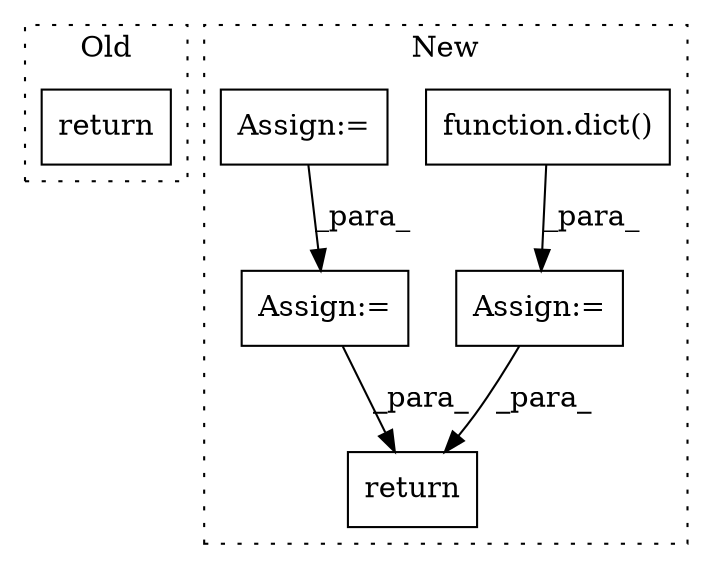 digraph G {
subgraph cluster0 {
1 [label="return" a="93" s="217" l="7" shape="box"];
label = "Old";
style="dotted";
}
subgraph cluster1 {
2 [label="function.dict()" a="75" s="2858" l="6" shape="box"];
3 [label="Assign:=" a="68" s="2855" l="3" shape="box"];
4 [label="return" a="93" s="3218" l="7" shape="box"];
5 [label="Assign:=" a="68" s="3051" l="3" shape="box"];
6 [label="Assign:=" a="68" s="2768" l="3" shape="box"];
label = "New";
style="dotted";
}
2 -> 3 [label="_para_"];
3 -> 4 [label="_para_"];
5 -> 4 [label="_para_"];
6 -> 5 [label="_para_"];
}